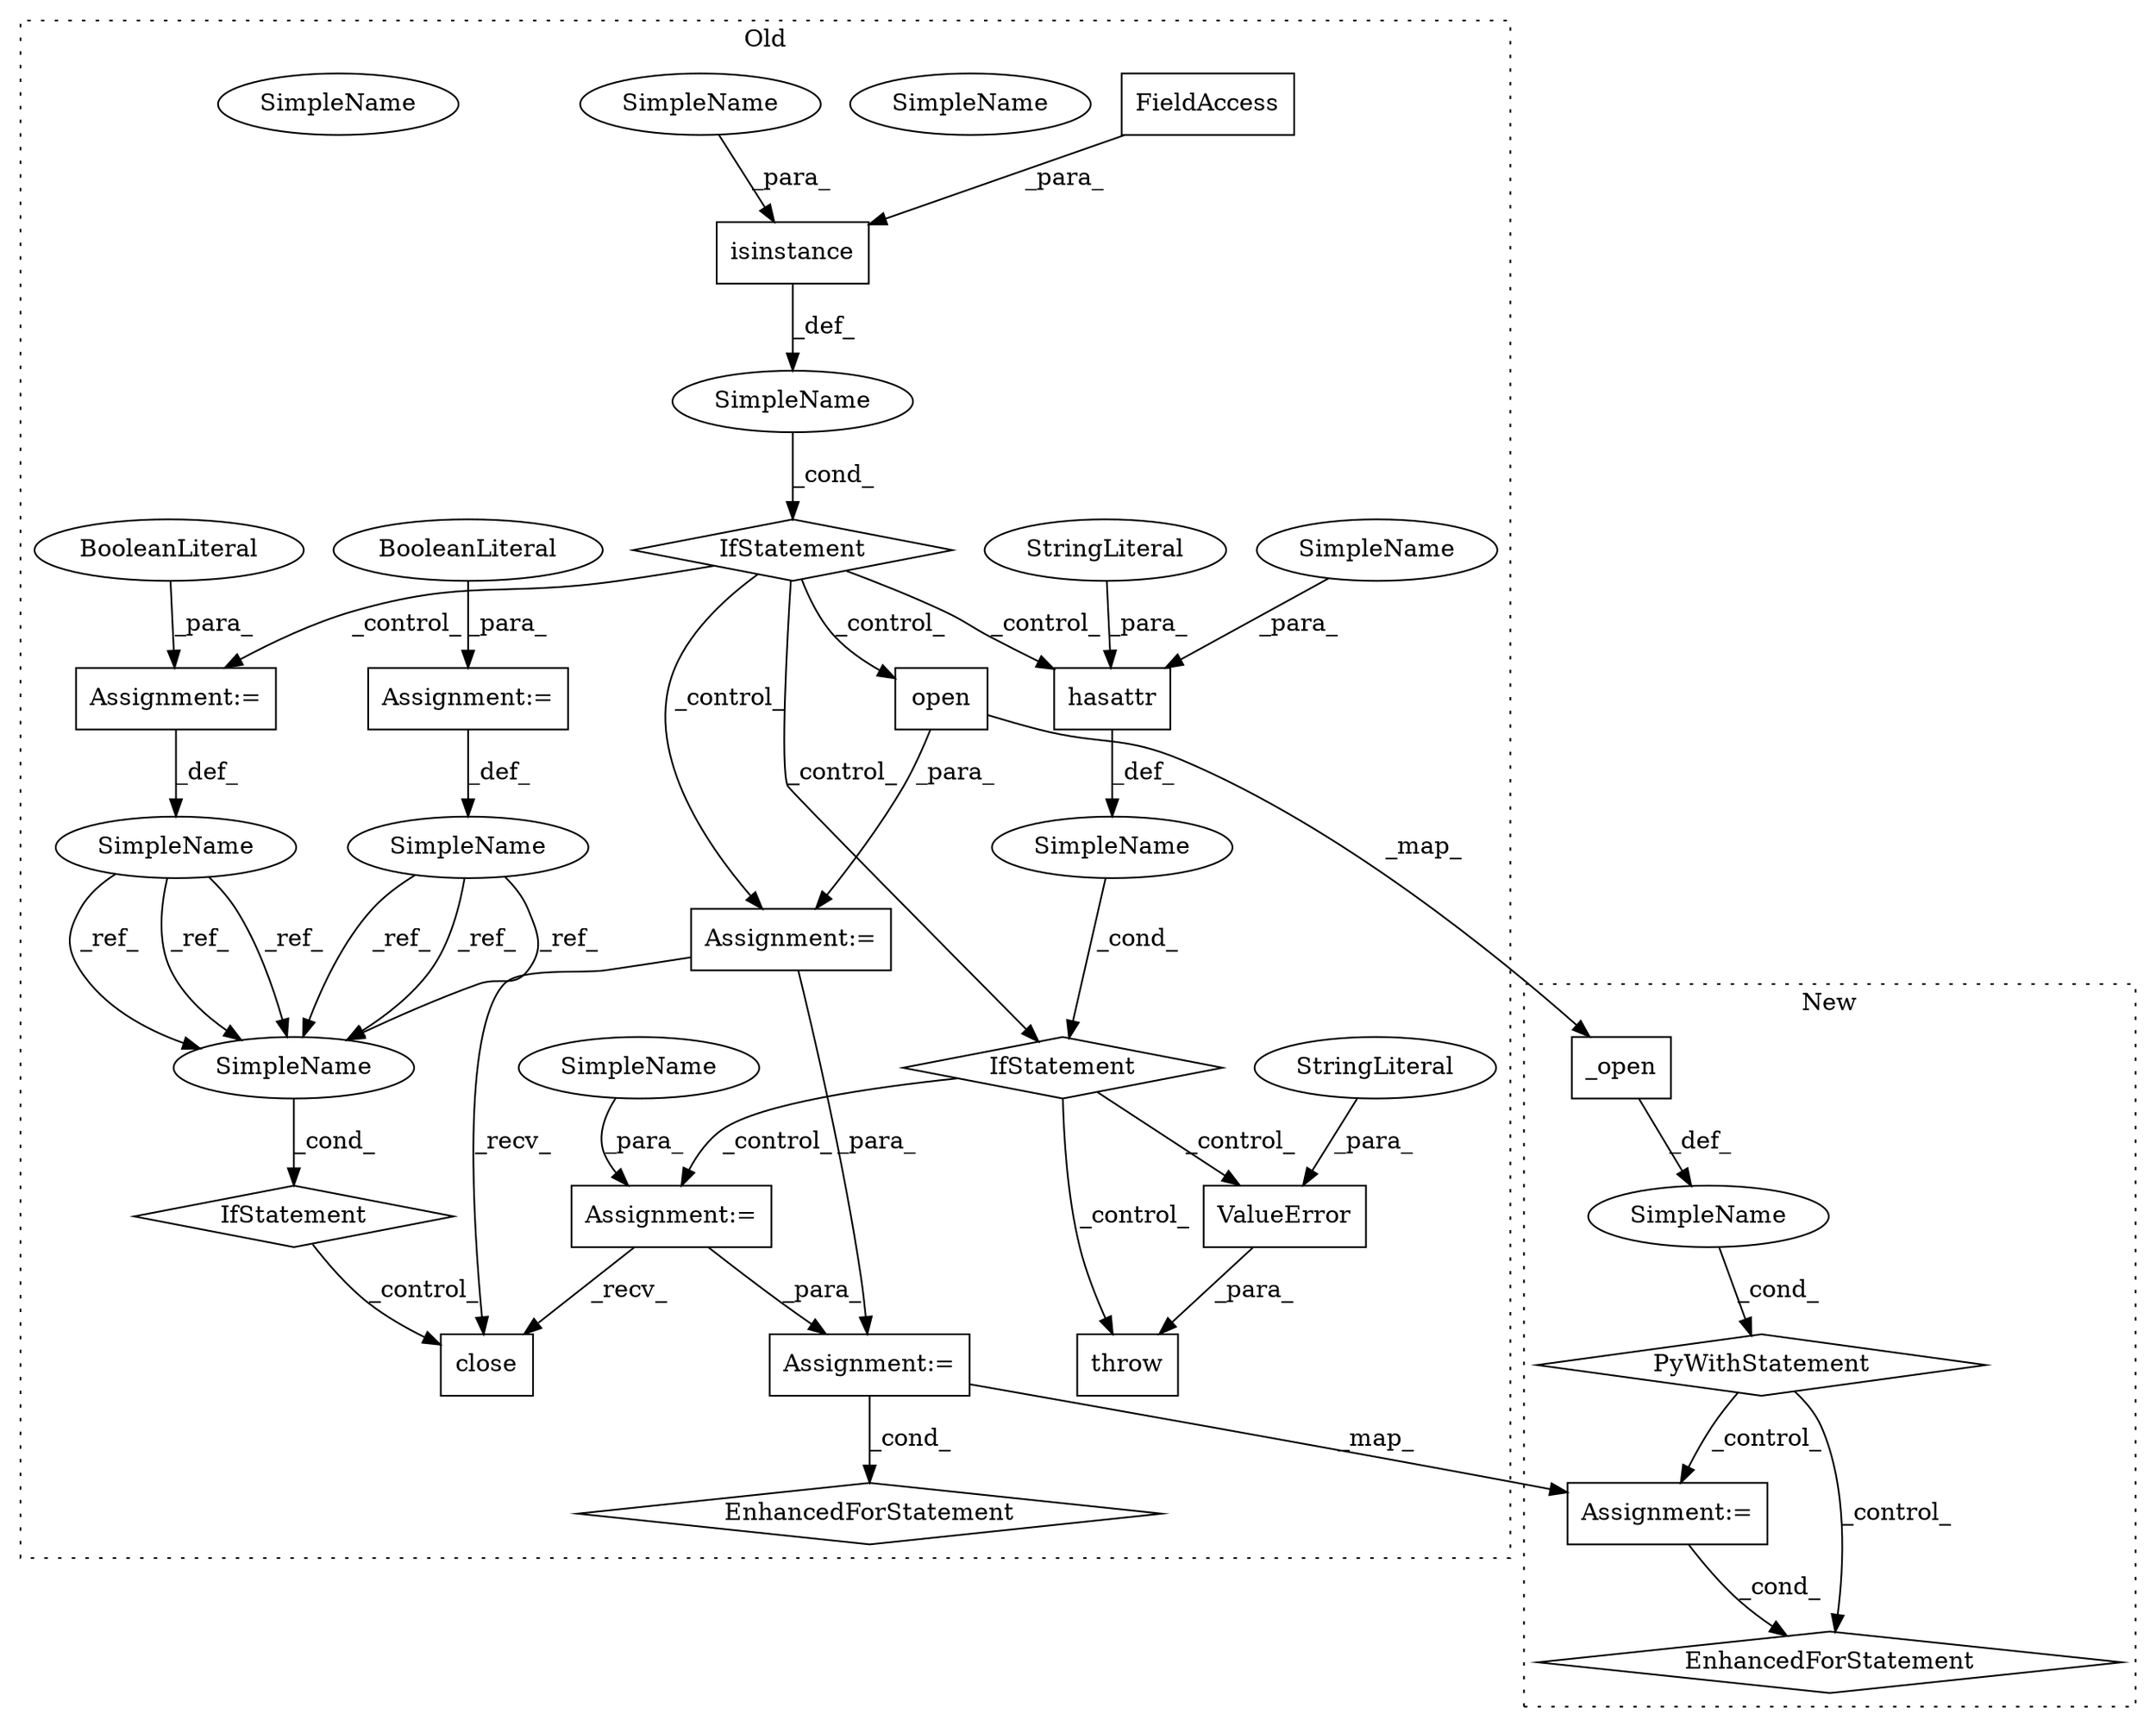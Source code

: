 digraph G {
subgraph cluster0 {
1 [label="hasattr" a="32" s="4703,4726" l="8,1" shape="box"];
3 [label="IfStatement" a="25" s="4699,4727" l="4,2" shape="diamond"];
4 [label="StringLiteral" a="45" s="4720" l="6" shape="ellipse"];
5 [label="SimpleName" a="42" s="" l="" shape="ellipse"];
6 [label="IfStatement" a="25" s="4582,4623" l="4,2" shape="diamond"];
7 [label="SimpleName" a="42" s="" l="" shape="ellipse"];
8 [label="throw" a="53" s="4778" l="6" shape="box"];
10 [label="open" a="32" s="4663,4680" l="5,1" shape="box"];
12 [label="EnhancedForStatement" a="70" s="4984,5084" l="53,2" shape="diamond"];
13 [label="ValueError" a="32" s="4784,4837" l="11,1" shape="box"];
15 [label="isinstance" a="32" s="4586,4622" l="11,1" shape="box"];
16 [label="FieldAccess" a="22" s="4606" l="16" shape="box"];
17 [label="close" a="32" s="5977" l="7" shape="box"];
18 [label="SimpleName" a="42" s="5950" l="6" shape="ellipse"];
19 [label="IfStatement" a="25" s="5946,5956" l="4,2" shape="diamond"];
20 [label="SimpleName" a="42" s="4564" l="6" shape="ellipse"];
21 [label="SimpleName" a="42" s="4633" l="6" shape="ellipse"];
22 [label="Assignment:=" a="7" s="4639" l="1" shape="box"];
23 [label="BooleanLiteral" a="9" s="4640" l="4" shape="ellipse"];
24 [label="Assignment:=" a="7" s="4662" l="1" shape="box"];
25 [label="Assignment:=" a="7" s="4570" l="1" shape="box"];
26 [label="BooleanLiteral" a="9" s="4571" l="5" shape="ellipse"];
27 [label="StringLiteral" a="45" s="4795" l="42" shape="ellipse"];
28 [label="Assignment:=" a="7" s="4747" l="1" shape="box"];
29 [label="Assignment:=" a="7" s="4984,5084" l="53,2" shape="box"];
31 [label="SimpleName" a="42" s="4748" l="8" shape="ellipse"];
32 [label="SimpleName" a="42" s="4597" l="8" shape="ellipse"];
33 [label="SimpleName" a="42" s="4711" l="8" shape="ellipse"];
34 [label="SimpleName" a="42" s="5950" l="6" shape="ellipse"];
35 [label="SimpleName" a="42" s="5950" l="6" shape="ellipse"];
label = "Old";
style="dotted";
}
subgraph cluster1 {
2 [label="PyWithStatement" a="104" s="4717,4746" l="10,2" shape="diamond"];
9 [label="EnhancedForStatement" a="70" s="4778,4868" l="57,2" shape="diamond"];
11 [label="_open" a="32" s="4727,4745" l="6,1" shape="box"];
14 [label="SimpleName" a="42" s="" l="" shape="ellipse"];
30 [label="Assignment:=" a="7" s="4778,4868" l="57,2" shape="box"];
label = "New";
style="dotted";
}
1 -> 7 [label="_def_"];
2 -> 9 [label="_control_"];
2 -> 30 [label="_control_"];
3 -> 28 [label="_control_"];
3 -> 13 [label="_control_"];
3 -> 8 [label="_control_"];
4 -> 1 [label="_para_"];
5 -> 6 [label="_cond_"];
6 -> 3 [label="_control_"];
6 -> 10 [label="_control_"];
6 -> 22 [label="_control_"];
6 -> 1 [label="_control_"];
6 -> 24 [label="_control_"];
7 -> 3 [label="_cond_"];
10 -> 24 [label="_para_"];
10 -> 11 [label="_map_"];
11 -> 14 [label="_def_"];
13 -> 8 [label="_para_"];
14 -> 2 [label="_cond_"];
15 -> 5 [label="_def_"];
16 -> 15 [label="_para_"];
19 -> 17 [label="_control_"];
20 -> 35 [label="_ref_"];
20 -> 35 [label="_ref_"];
20 -> 35 [label="_ref_"];
21 -> 35 [label="_ref_"];
21 -> 35 [label="_ref_"];
21 -> 35 [label="_ref_"];
22 -> 21 [label="_def_"];
23 -> 22 [label="_para_"];
24 -> 29 [label="_para_"];
24 -> 17 [label="_recv_"];
25 -> 20 [label="_def_"];
26 -> 25 [label="_para_"];
27 -> 13 [label="_para_"];
28 -> 29 [label="_para_"];
28 -> 17 [label="_recv_"];
29 -> 30 [label="_map_"];
29 -> 12 [label="_cond_"];
30 -> 9 [label="_cond_"];
31 -> 28 [label="_para_"];
32 -> 15 [label="_para_"];
33 -> 1 [label="_para_"];
35 -> 19 [label="_cond_"];
}